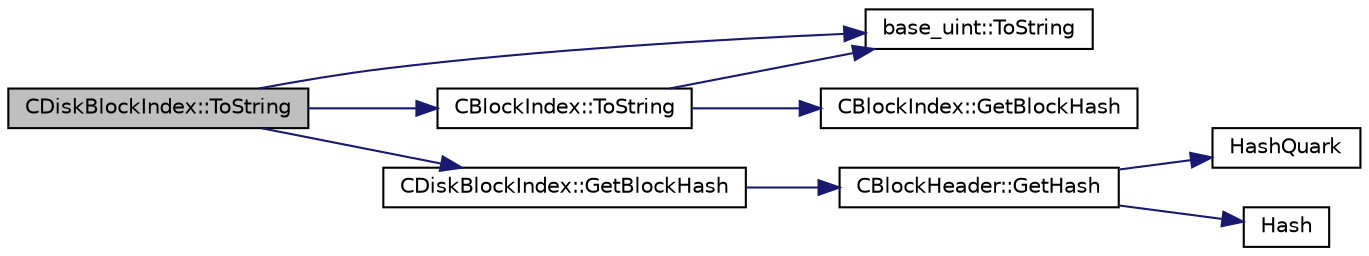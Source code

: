 digraph "CDiskBlockIndex::ToString"
{
  edge [fontname="Helvetica",fontsize="10",labelfontname="Helvetica",labelfontsize="10"];
  node [fontname="Helvetica",fontsize="10",shape=record];
  rankdir="LR";
  Node17 [label="CDiskBlockIndex::ToString",height=0.2,width=0.4,color="black", fillcolor="grey75", style="filled", fontcolor="black"];
  Node17 -> Node18 [color="midnightblue",fontsize="10",style="solid",fontname="Helvetica"];
  Node18 [label="CBlockIndex::ToString",height=0.2,width=0.4,color="black", fillcolor="white", style="filled",URL="$class_c_block_index.html#a18258e956a4bc77dcccdb0db8f91effe"];
  Node18 -> Node19 [color="midnightblue",fontsize="10",style="solid",fontname="Helvetica"];
  Node19 [label="base_uint::ToString",height=0.2,width=0.4,color="black", fillcolor="white", style="filled",URL="$classbase__uint.html#acccba4d9d51a0c36261718ca0cbb293b"];
  Node18 -> Node20 [color="midnightblue",fontsize="10",style="solid",fontname="Helvetica"];
  Node20 [label="CBlockIndex::GetBlockHash",height=0.2,width=0.4,color="black", fillcolor="white", style="filled",URL="$class_c_block_index.html#a98490a2788c65cdd6ae9002b004dd74c"];
  Node17 -> Node21 [color="midnightblue",fontsize="10",style="solid",fontname="Helvetica"];
  Node21 [label="CDiskBlockIndex::GetBlockHash",height=0.2,width=0.4,color="black", fillcolor="white", style="filled",URL="$class_c_disk_block_index.html#acc607a9082c558d7301077631b66122b"];
  Node21 -> Node22 [color="midnightblue",fontsize="10",style="solid",fontname="Helvetica"];
  Node22 [label="CBlockHeader::GetHash",height=0.2,width=0.4,color="black", fillcolor="white", style="filled",URL="$class_c_block_header.html#af0239f86a13f622a826e9eea66b2d7f3"];
  Node22 -> Node23 [color="midnightblue",fontsize="10",style="solid",fontname="Helvetica"];
  Node23 [label="HashQuark",height=0.2,width=0.4,color="black", fillcolor="white", style="filled",URL="$hash_8h.html#a6260894db49a10cb1e7c684172e8d5b2"];
  Node22 -> Node24 [color="midnightblue",fontsize="10",style="solid",fontname="Helvetica"];
  Node24 [label="Hash",height=0.2,width=0.4,color="black", fillcolor="white", style="filled",URL="$hash_8h.html#a12c5e981d7f5f2850027fd5e932eff61",tooltip="Compute the 256-bit hash of a std::string. "];
  Node17 -> Node19 [color="midnightblue",fontsize="10",style="solid",fontname="Helvetica"];
}
